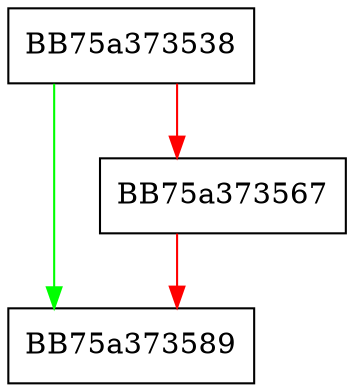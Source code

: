 digraph luaH_setstr {
  node [shape="box"];
  graph [splines=ortho];
  BB75a373538 -> BB75a373589 [color="green"];
  BB75a373538 -> BB75a373567 [color="red"];
  BB75a373567 -> BB75a373589 [color="red"];
}